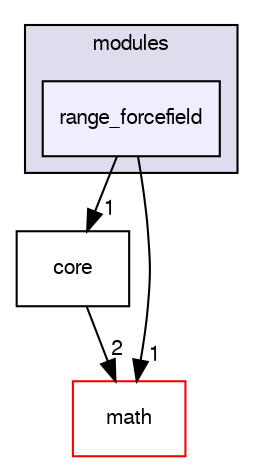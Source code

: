 digraph "sw/airborne/modules/range_forcefield" {
  compound=true
  node [ fontsize="10", fontname="FreeSans"];
  edge [ labelfontsize="10", labelfontname="FreeSans"];
  subgraph clusterdir_c2abcdd6ccb39c3582929c0e3f5651c2 {
    graph [ bgcolor="#ddddee", pencolor="black", label="modules" fontname="FreeSans", fontsize="10", URL="dir_c2abcdd6ccb39c3582929c0e3f5651c2.html"]
  dir_383aa5ecfbb15f18bd0448126dc1b607 [shape=box, label="range_forcefield", style="filled", fillcolor="#eeeeff", pencolor="black", URL="dir_383aa5ecfbb15f18bd0448126dc1b607.html"];
  }
  dir_0e703de7e76e38c62de795c957434487 [shape=box label="core" URL="dir_0e703de7e76e38c62de795c957434487.html"];
  dir_29343b6f5fcd4b75a5dfbb985ff56864 [shape=box label="math" fillcolor="white" style="filled" color="red" URL="dir_29343b6f5fcd4b75a5dfbb985ff56864.html"];
  dir_0e703de7e76e38c62de795c957434487->dir_29343b6f5fcd4b75a5dfbb985ff56864 [headlabel="2", labeldistance=1.5 headhref="dir_000128_000105.html"];
  dir_383aa5ecfbb15f18bd0448126dc1b607->dir_0e703de7e76e38c62de795c957434487 [headlabel="1", labeldistance=1.5 headhref="dir_000188_000128.html"];
  dir_383aa5ecfbb15f18bd0448126dc1b607->dir_29343b6f5fcd4b75a5dfbb985ff56864 [headlabel="1", labeldistance=1.5 headhref="dir_000188_000105.html"];
}
